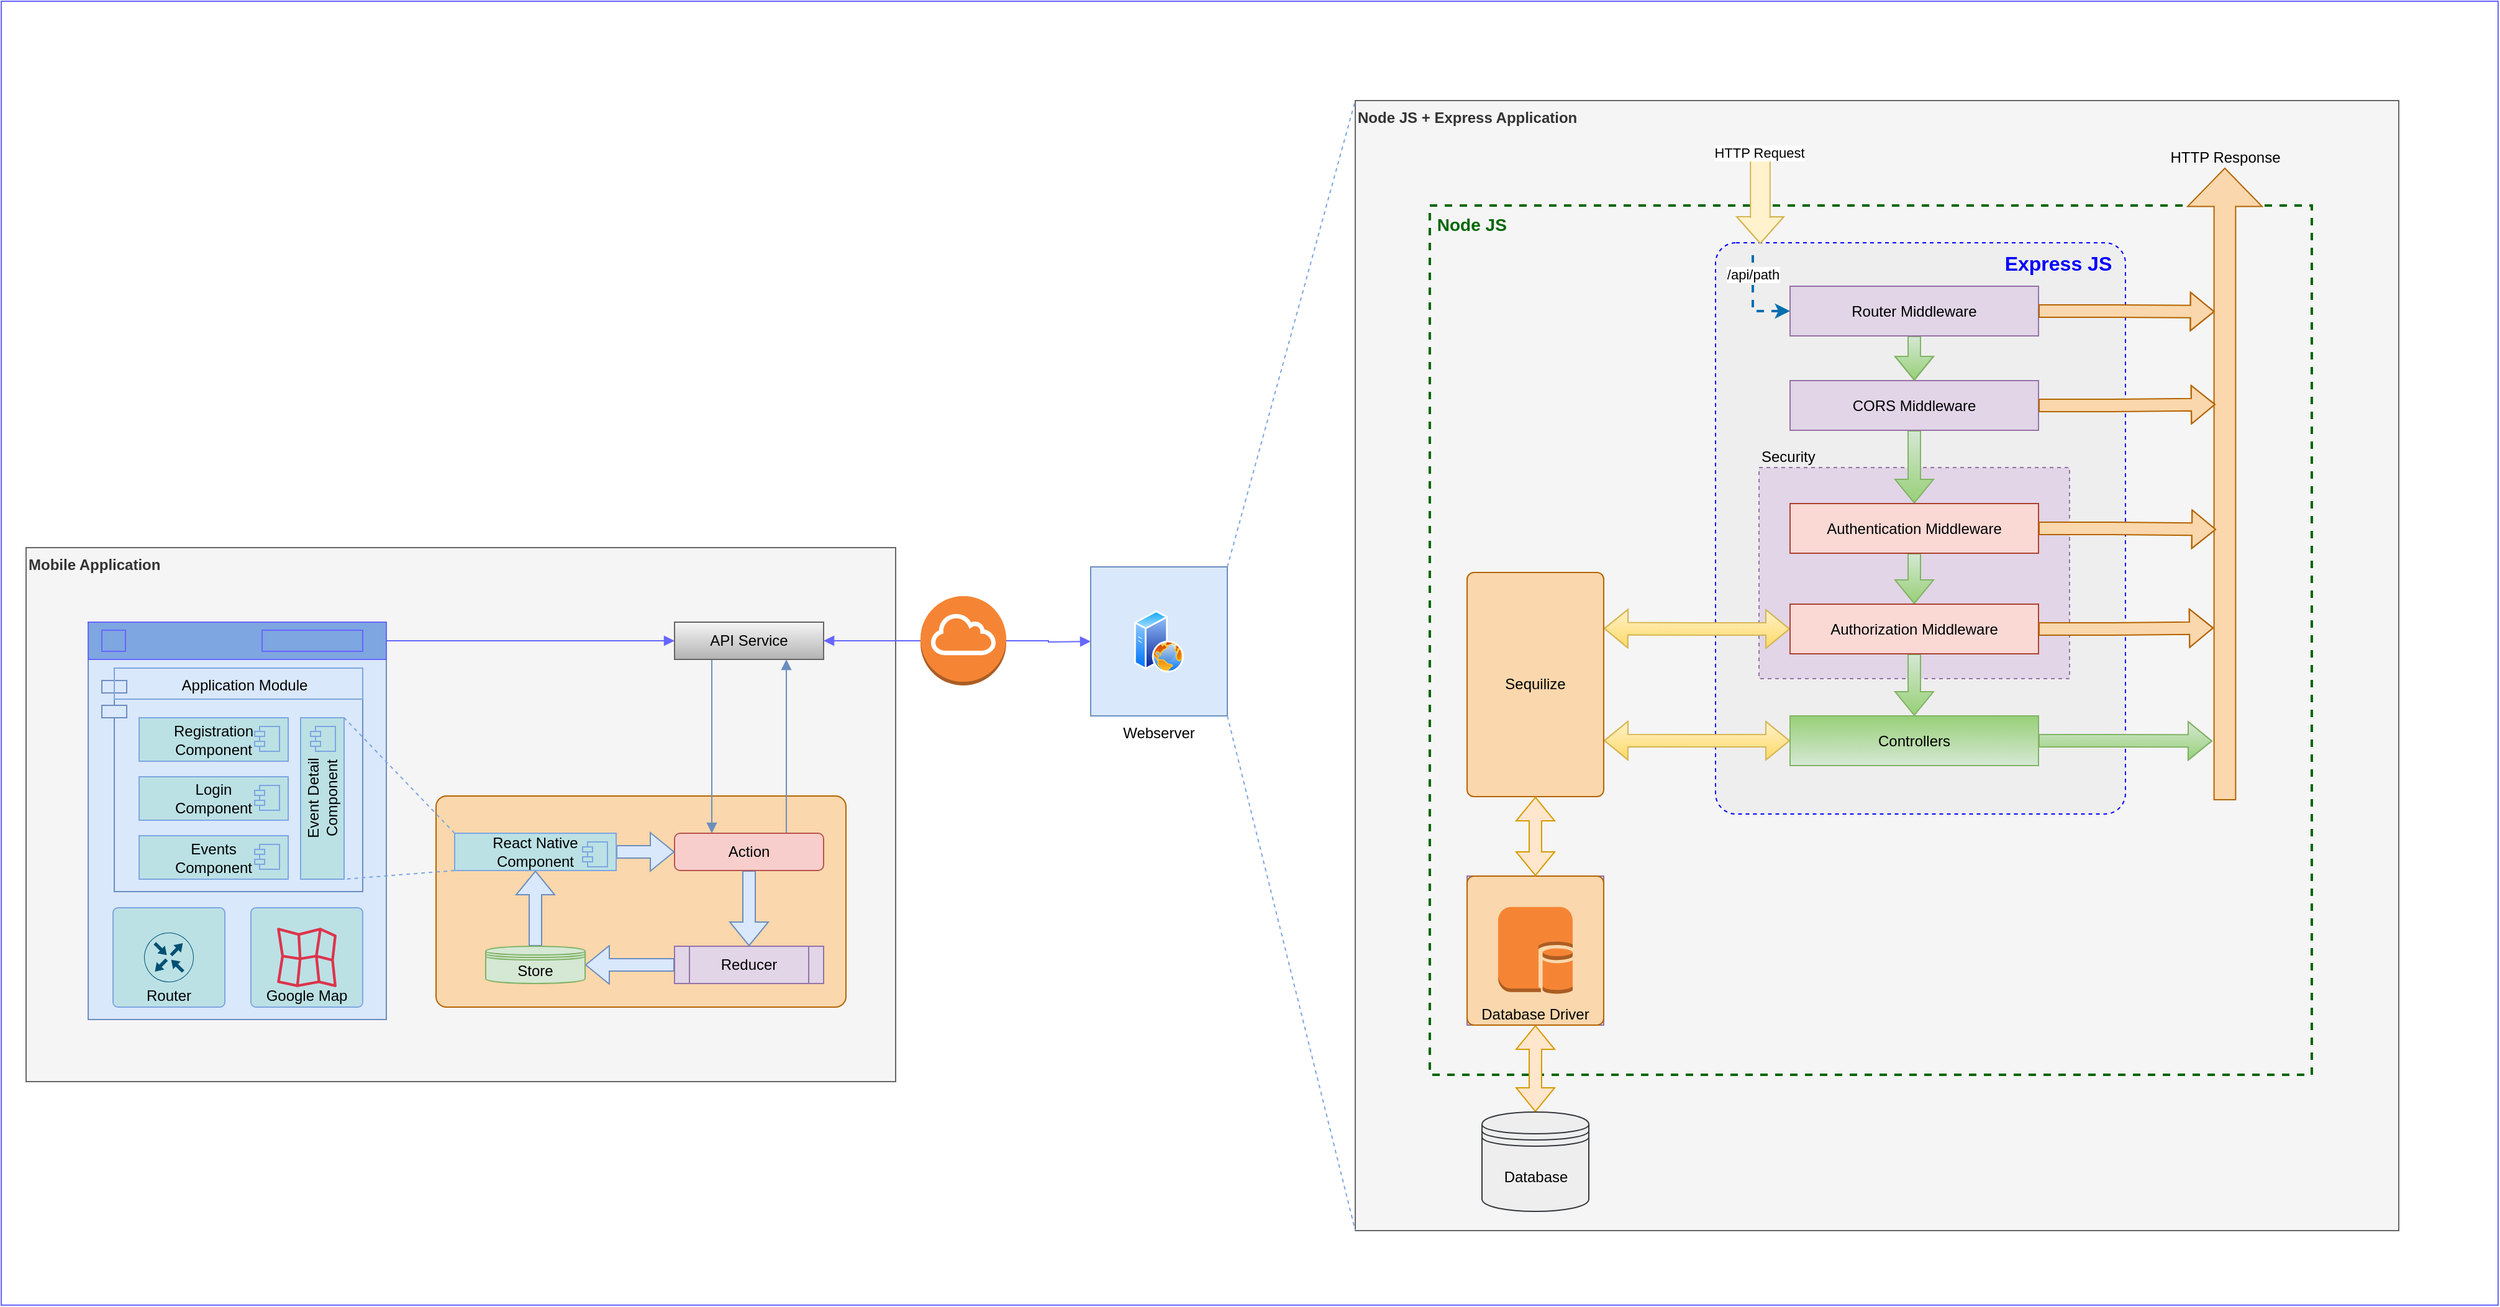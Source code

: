 <mxfile version="22.0.8" type="device">
  <diagram name="Page-1" id="8xlZJd8uyztZ-d_EXcuE">
    <mxGraphModel dx="3500" dy="1807" grid="1" gridSize="10" guides="1" tooltips="1" connect="1" arrows="1" fold="1" page="1" pageScale="1" pageWidth="827" pageHeight="1169" math="0" shadow="0">
      <root>
        <mxCell id="0" />
        <mxCell id="1" parent="0" />
        <mxCell id="scLiUEr0wlwhY-LounA5-209" value="" style="rounded=0;whiteSpace=wrap;html=1;fillColor=none;align=center;verticalAlign=middle;strokeColor=#6666FF;" parent="1" vertex="1">
          <mxGeometry x="270" y="40" width="2010" height="1050" as="geometry" />
        </mxCell>
        <mxCell id="scLiUEr0wlwhY-LounA5-206" value="Node JS + Express Application" style="rounded=0;whiteSpace=wrap;html=1;fillColor=#f5f5f5;strokeColor=#666666;align=left;verticalAlign=top;fontColor=#333333;fontStyle=1" parent="1" vertex="1">
          <mxGeometry x="1360" y="120" width="840" height="910" as="geometry" />
        </mxCell>
        <mxCell id="scLiUEr0wlwhY-LounA5-205" value="Mobile Application" style="rounded=0;whiteSpace=wrap;html=1;fillColor=#f5f5f5;strokeColor=#666666;verticalAlign=top;align=left;fontStyle=1;fontColor=#333333;" parent="1" vertex="1">
          <mxGeometry x="290" y="480" width="700" height="430" as="geometry" />
        </mxCell>
        <mxCell id="scLiUEr0wlwhY-LounA5-202" value="&amp;nbsp;Node JS" style="rounded=0;whiteSpace=wrap;html=1;fillColor=#f5f5f5;dashed=1;strokeWidth=2;strokeColor=#006600;gradientColor=none;align=left;verticalAlign=top;fontStyle=1;fontSize=14;fontColor=#006600;" parent="1" vertex="1">
          <mxGeometry x="1420" y="204.5" width="710" height="700" as="geometry" />
        </mxCell>
        <mxCell id="scLiUEr0wlwhY-LounA5-183" value="&lt;b&gt;&lt;font color=&quot;#0000ff&quot; style=&quot;font-size: 16px;&quot;&gt;Express JS&amp;nbsp;&amp;nbsp;&lt;/font&gt;&lt;/b&gt;" style="rounded=1;whiteSpace=wrap;html=1;dashed=1;arcSize=5;fillColor=#eeeeee;strokeColor=#0000FF;align=right;verticalAlign=top;fontColor=#006600;" parent="1" vertex="1">
          <mxGeometry x="1650" y="234.5" width="330" height="460" as="geometry" />
        </mxCell>
        <mxCell id="scLiUEr0wlwhY-LounA5-170" value="Security" style="rounded=0;whiteSpace=wrap;html=1;fillColor=#e1d5e7;dashed=1;align=left;verticalAlign=bottom;labelPosition=center;verticalLabelPosition=top;strokeColor=#9673a6;" parent="1" vertex="1">
          <mxGeometry x="1685" y="415.5" width="250" height="170" as="geometry" />
        </mxCell>
        <mxCell id="scLiUEr0wlwhY-LounA5-62" value="" style="rounded=0;whiteSpace=wrap;html=1;fillColor=#dae8fc;labelBackgroundColor=#D4E1F5;strokeColor=#6c8ebf;" parent="1" vertex="1">
          <mxGeometry x="340" y="540" width="240" height="320" as="geometry" />
        </mxCell>
        <mxCell id="scLiUEr0wlwhY-LounA5-24" value="Application Module" style="shape=module;align=left;spacingLeft=20;align=center;verticalAlign=top;whiteSpace=wrap;html=1;fillColor=#dae8fc;strokeColor=#6c8ebf;" parent="1" vertex="1">
          <mxGeometry x="351" y="577" width="210" height="180" as="geometry" />
        </mxCell>
        <mxCell id="scLiUEr0wlwhY-LounA5-25" value="Registration&lt;br&gt;Component" style="html=1;dropTarget=0;whiteSpace=wrap;fillColor=#bbe1e5;strokeColor=#7EA6E0;" parent="1" vertex="1">
          <mxGeometry x="381" y="617" width="120" height="35" as="geometry" />
        </mxCell>
        <mxCell id="scLiUEr0wlwhY-LounA5-26" value="" style="shape=module;jettyWidth=8;jettyHeight=4;fillColor=#BBE1E5;strokeColor=#7EA6E0;" parent="scLiUEr0wlwhY-LounA5-25" vertex="1">
          <mxGeometry x="1" width="20" height="20" relative="1" as="geometry">
            <mxPoint x="-27" y="7" as="offset" />
          </mxGeometry>
        </mxCell>
        <mxCell id="scLiUEr0wlwhY-LounA5-1" value="" style="rounded=1;whiteSpace=wrap;html=1;fillColor=#fad7ac;perimeterSpacing=0;shadow=0;glass=0;arcSize=5;imageWidth=24;strokeColor=#b46504;" parent="1" vertex="1">
          <mxGeometry x="620" y="680" width="330" height="170" as="geometry" />
        </mxCell>
        <mxCell id="scLiUEr0wlwhY-LounA5-57" value="Login &lt;br&gt;Component" style="html=1;dropTarget=0;whiteSpace=wrap;fillColor=#bbe1e5;strokeColor=#7EA6E0;" parent="1" vertex="1">
          <mxGeometry x="381" y="664.5" width="120" height="35" as="geometry" />
        </mxCell>
        <mxCell id="scLiUEr0wlwhY-LounA5-58" value="" style="shape=module;jettyWidth=8;jettyHeight=4;fillColor=#bbe1e5;strokeColor=#7EA6E0;" parent="scLiUEr0wlwhY-LounA5-57" vertex="1">
          <mxGeometry x="1" width="20" height="20" relative="1" as="geometry">
            <mxPoint x="-27" y="7" as="offset" />
          </mxGeometry>
        </mxCell>
        <mxCell id="scLiUEr0wlwhY-LounA5-47" value="Events&lt;br&gt;Component" style="html=1;dropTarget=0;whiteSpace=wrap;fillColor=#BBE1E5;strokeColor=#7EA6E0;" parent="1" vertex="1">
          <mxGeometry x="381" y="712" width="120" height="35" as="geometry" />
        </mxCell>
        <mxCell id="scLiUEr0wlwhY-LounA5-48" value="" style="shape=module;jettyWidth=8;jettyHeight=4;fillColor=#bbe1e5;strokeColor=#7EA6E0;" parent="scLiUEr0wlwhY-LounA5-47" vertex="1">
          <mxGeometry x="1" width="20" height="20" relative="1" as="geometry">
            <mxPoint x="-27" y="7" as="offset" />
          </mxGeometry>
        </mxCell>
        <mxCell id="scLiUEr0wlwhY-LounA5-55" value="Event Detail&lt;br&gt;Component" style="html=1;dropTarget=0;whiteSpace=wrap;direction=south;horizontal=0;fillColor=#bbe1e5;strokeColor=#7EA6E0;" parent="1" vertex="1">
          <mxGeometry x="511" y="617" width="35" height="130" as="geometry" />
        </mxCell>
        <mxCell id="scLiUEr0wlwhY-LounA5-56" value="" style="shape=module;jettyWidth=8;jettyHeight=4;fillColor=#BBE1E5;strokeColor=#7EA6E0;" parent="scLiUEr0wlwhY-LounA5-55" vertex="1">
          <mxGeometry x="1" width="20" height="20" relative="1" as="geometry">
            <mxPoint x="-27" y="7" as="offset" />
          </mxGeometry>
        </mxCell>
        <mxCell id="scLiUEr0wlwhY-LounA5-4" style="edgeStyle=orthogonalEdgeStyle;rounded=0;orthogonalLoop=1;jettySize=auto;html=1;exitX=0.25;exitY=1;exitDx=0;exitDy=0;entryX=0.25;entryY=0;entryDx=0;entryDy=0;fillColor=#dae8fc;strokeColor=#6c8ebf;endArrow=block;endFill=1;" parent="1" source="scLiUEr0wlwhY-LounA5-5" target="scLiUEr0wlwhY-LounA5-10" edge="1">
          <mxGeometry relative="1" as="geometry" />
        </mxCell>
        <mxCell id="scLiUEr0wlwhY-LounA5-84" style="edgeStyle=orthogonalEdgeStyle;rounded=0;orthogonalLoop=1;jettySize=auto;html=1;endArrow=block;endFill=1;strokeColor=#6666FF;" parent="1" source="scLiUEr0wlwhY-LounA5-59" target="scLiUEr0wlwhY-LounA5-5" edge="1">
          <mxGeometry relative="1" as="geometry" />
        </mxCell>
        <mxCell id="scLiUEr0wlwhY-LounA5-59" value="" style="rounded=0;whiteSpace=wrap;html=1;fillColor=#7EA6E0;strokeColor=#6666FF;" parent="1" vertex="1">
          <mxGeometry x="340" y="540" width="240" height="30" as="geometry" />
        </mxCell>
        <mxCell id="scLiUEr0wlwhY-LounA5-5" value="API Service" style="rounded=0;whiteSpace=wrap;html=1;fillColor=#f5f5f5;gradientColor=#b3b3b3;strokeColor=#666666;" parent="1" vertex="1">
          <mxGeometry x="812" y="540" width="120" height="30" as="geometry" />
        </mxCell>
        <mxCell id="scLiUEr0wlwhY-LounA5-6" value="" style="edgeStyle=orthogonalEdgeStyle;orthogonalLoop=1;jettySize=auto;html=1;curved=1;shape=flexArrow;strokeColor=#6c8ebf;fillColor=#dae8fc;" parent="1" source="scLiUEr0wlwhY-LounA5-7" target="scLiUEr0wlwhY-LounA5-12" edge="1">
          <mxGeometry relative="1" as="geometry" />
        </mxCell>
        <mxCell id="scLiUEr0wlwhY-LounA5-7" value="Reducer" style="shape=process;whiteSpace=wrap;html=1;backgroundOutline=1;fillColor=#e1d5e7;strokeColor=#9673a6;" parent="1" vertex="1">
          <mxGeometry x="812" y="801" width="120" height="30" as="geometry" />
        </mxCell>
        <mxCell id="scLiUEr0wlwhY-LounA5-8" value="" style="edgeStyle=orthogonalEdgeStyle;rounded=0;orthogonalLoop=1;jettySize=auto;html=1;shape=flexArrow;strokeColor=#6c8ebf;fillColor=#dae8fc;" parent="1" source="scLiUEr0wlwhY-LounA5-10" target="scLiUEr0wlwhY-LounA5-7" edge="1">
          <mxGeometry relative="1" as="geometry" />
        </mxCell>
        <mxCell id="scLiUEr0wlwhY-LounA5-9" style="edgeStyle=orthogonalEdgeStyle;rounded=0;orthogonalLoop=1;jettySize=auto;html=1;exitX=0.75;exitY=0;exitDx=0;exitDy=0;entryX=0.75;entryY=1;entryDx=0;entryDy=0;fillColor=#dae8fc;strokeColor=#6c8ebf;endArrow=block;endFill=1;" parent="1" source="scLiUEr0wlwhY-LounA5-10" target="scLiUEr0wlwhY-LounA5-5" edge="1">
          <mxGeometry relative="1" as="geometry" />
        </mxCell>
        <mxCell id="scLiUEr0wlwhY-LounA5-10" value="Action" style="rounded=1;whiteSpace=wrap;html=1;fillColor=#f8cecc;strokeColor=#b85450;" parent="1" vertex="1">
          <mxGeometry x="812" y="710" width="120" height="30" as="geometry" />
        </mxCell>
        <mxCell id="scLiUEr0wlwhY-LounA5-11" value="" style="edgeStyle=orthogonalEdgeStyle;rounded=0;orthogonalLoop=1;jettySize=auto;html=1;shape=flexArrow;strokeColor=#6c8ebf;fillColor=#dae8fc;" parent="1" source="scLiUEr0wlwhY-LounA5-12" target="scLiUEr0wlwhY-LounA5-14" edge="1">
          <mxGeometry relative="1" as="geometry" />
        </mxCell>
        <mxCell id="scLiUEr0wlwhY-LounA5-12" value="Store" style="shape=datastore;whiteSpace=wrap;html=1;fillColor=#d5e8d4;strokeColor=#82b366;" parent="1" vertex="1">
          <mxGeometry x="660" y="801" width="80" height="30" as="geometry" />
        </mxCell>
        <mxCell id="scLiUEr0wlwhY-LounA5-13" value="" style="edgeStyle=orthogonalEdgeStyle;rounded=0;orthogonalLoop=1;jettySize=auto;html=1;shape=flexArrow;strokeColor=#6c8ebf;fillColor=#dae8fc;" parent="1" source="scLiUEr0wlwhY-LounA5-14" target="scLiUEr0wlwhY-LounA5-10" edge="1">
          <mxGeometry relative="1" as="geometry" />
        </mxCell>
        <mxCell id="scLiUEr0wlwhY-LounA5-61" style="rounded=0;orthogonalLoop=1;jettySize=auto;html=1;exitX=0;exitY=1;exitDx=0;exitDy=0;entryX=1;entryY=0;entryDx=0;entryDy=0;endArrow=none;endFill=0;strokeColor=#7EA6E0;dashed=1;" parent="1" source="scLiUEr0wlwhY-LounA5-14" target="scLiUEr0wlwhY-LounA5-55" edge="1">
          <mxGeometry relative="1" as="geometry" />
        </mxCell>
        <mxCell id="scLiUEr0wlwhY-LounA5-14" value="React Native Component" style="html=1;dropTarget=0;whiteSpace=wrap;fillColor=#BBE1E5;strokeColor=#7EA6E0;" parent="1" vertex="1">
          <mxGeometry x="635" y="710" width="130" height="30" as="geometry" />
        </mxCell>
        <mxCell id="scLiUEr0wlwhY-LounA5-15" value="" style="shape=module;jettyWidth=8;jettyHeight=4;fillColor=#BBE1E5;strokeColor=#7EA6E0;" parent="scLiUEr0wlwhY-LounA5-14" vertex="1">
          <mxGeometry x="1" width="20" height="20" relative="1" as="geometry">
            <mxPoint x="-27" y="7" as="offset" />
          </mxGeometry>
        </mxCell>
        <mxCell id="scLiUEr0wlwhY-LounA5-60" style="rounded=0;orthogonalLoop=1;jettySize=auto;html=1;exitX=0;exitY=0;exitDx=0;exitDy=0;entryX=0;entryY=0;entryDx=0;entryDy=0;endArrow=none;endFill=0;strokeColor=#7EA6E0;dashed=1;" parent="1" source="scLiUEr0wlwhY-LounA5-14" target="scLiUEr0wlwhY-LounA5-55" edge="1">
          <mxGeometry relative="1" as="geometry" />
        </mxCell>
        <mxCell id="scLiUEr0wlwhY-LounA5-68" value="" style="rounded=0;whiteSpace=wrap;html=1;fillColor=none;strokeColor=#6666FF;" parent="1" vertex="1">
          <mxGeometry x="351" y="546.5" width="19" height="17" as="geometry" />
        </mxCell>
        <mxCell id="scLiUEr0wlwhY-LounA5-69" value="" style="rounded=0;whiteSpace=wrap;html=1;strokeColor=#6666FF;fillColor=none;" parent="1" vertex="1">
          <mxGeometry x="480" y="546.5" width="81" height="17" as="geometry" />
        </mxCell>
        <mxCell id="scLiUEr0wlwhY-LounA5-81" value="" style="group;fillColor=none;strokeColor=none;" parent="1" vertex="1" connectable="0">
          <mxGeometry x="471" y="770" width="90" height="80" as="geometry" />
        </mxCell>
        <mxCell id="scLiUEr0wlwhY-LounA5-79" value="Google Map" style="rounded=1;whiteSpace=wrap;html=1;arcSize=5;verticalAlign=bottom;fillColor=#BBE1E5;strokeColor=#7EA6E0;" parent="scLiUEr0wlwhY-LounA5-81" vertex="1">
          <mxGeometry width="90" height="80" as="geometry" />
        </mxCell>
        <mxCell id="scLiUEr0wlwhY-LounA5-78" value="" style="sketch=0;outlineConnect=0;fontColor=#232F3E;gradientColor=none;fillColor=#DD344C;strokeColor=none;dashed=0;verticalLabelPosition=bottom;verticalAlign=top;align=center;html=1;fontSize=12;fontStyle=0;aspect=fixed;shape=mxgraph.aws4.location_service_map;" parent="scLiUEr0wlwhY-LounA5-81" vertex="1">
          <mxGeometry x="21" y="16" width="48" height="48" as="geometry" />
        </mxCell>
        <mxCell id="scLiUEr0wlwhY-LounA5-82" value="" style="rounded=0;whiteSpace=wrap;html=1;fillColor=none;strokeColor=#7EA6E0;" parent="1" vertex="1">
          <mxGeometry x="361" y="577" width="200" height="25" as="geometry" />
        </mxCell>
        <mxCell id="scLiUEr0wlwhY-LounA5-80" value="" style="group;fillColor=none;strokeColor=none;" parent="1" vertex="1" connectable="0">
          <mxGeometry x="360" y="770" width="90" height="80" as="geometry" />
        </mxCell>
        <mxCell id="scLiUEr0wlwhY-LounA5-63" value="Router" style="rounded=1;whiteSpace=wrap;html=1;arcSize=5;verticalAlign=bottom;fillColor=#BBE1E5;strokeColor=#7EA6E0;" parent="scLiUEr0wlwhY-LounA5-80" vertex="1">
          <mxGeometry width="90" height="80" as="geometry" />
        </mxCell>
        <mxCell id="scLiUEr0wlwhY-LounA5-71" value="" style="sketch=0;points=[[0.5,0,0],[1,0.5,0],[0.5,1,0],[0,0.5,0],[0.145,0.145,0],[0.856,0.145,0],[0.855,0.856,0],[0.145,0.855,0]];verticalLabelPosition=bottom;html=1;verticalAlign=top;aspect=fixed;align=center;pointerEvents=1;shape=mxgraph.cisco19.rect;prIcon=router;fillColor=none;strokeColor=#005073;" parent="scLiUEr0wlwhY-LounA5-80" vertex="1">
          <mxGeometry x="25" y="20" width="40" height="40" as="geometry" />
        </mxCell>
        <mxCell id="scLiUEr0wlwhY-LounA5-86" value="Webserver" style="group;strokeColor=#6c8ebf;fillColor=#dae8fc;verticalAlign=top;labelPosition=center;verticalLabelPosition=bottom;align=center;container=0;" parent="1" vertex="1" connectable="0">
          <mxGeometry x="1147" y="495.5" width="110" height="120" as="geometry" />
        </mxCell>
        <mxCell id="scLiUEr0wlwhY-LounA5-173" style="edgeStyle=orthogonalEdgeStyle;rounded=0;orthogonalLoop=1;jettySize=auto;html=1;shape=flexArrow;startArrow=block;fillColor=#ffe6cc;strokeColor=#d79b00;" parent="1" source="scLiUEr0wlwhY-LounA5-94" target="scLiUEr0wlwhY-LounA5-99" edge="1">
          <mxGeometry relative="1" as="geometry" />
        </mxCell>
        <mxCell id="scLiUEr0wlwhY-LounA5-94" value="Database" style="shape=datastore;html=1;labelPosition=center;verticalLabelPosition=middle;align=center;verticalAlign=middle;fillColor=#eeeeee;strokeColor=#36393d;horizontal=1;" parent="1" vertex="1">
          <mxGeometry x="1462" y="934.5" width="86" height="80" as="geometry" />
        </mxCell>
        <mxCell id="scLiUEr0wlwhY-LounA5-204" style="edgeStyle=orthogonalEdgeStyle;rounded=0;orthogonalLoop=1;jettySize=auto;html=1;entryX=0;entryY=0.5;entryDx=0;entryDy=0;endArrow=block;endFill=1;startArrow=none;startFill=0;fillColor=#cce5ff;strokeColor=#6666FF;" parent="1" source="scLiUEr0wlwhY-LounA5-95" edge="1">
          <mxGeometry relative="1" as="geometry">
            <mxPoint x="1147" y="555.5" as="targetPoint" />
          </mxGeometry>
        </mxCell>
        <mxCell id="scLiUEr0wlwhY-LounA5-95" value="" style="outlineConnect=0;dashed=0;verticalLabelPosition=bottom;verticalAlign=top;align=center;html=1;shape=mxgraph.aws3.internet_gateway;fillColor=#F58534;gradientColor=none;" parent="1" vertex="1">
          <mxGeometry x="1010" y="519" width="69" height="72" as="geometry" />
        </mxCell>
        <mxCell id="scLiUEr0wlwhY-LounA5-153" value="" style="group;fillColor=#e1d5e7;strokeColor=#9673a6;" parent="1" vertex="1" connectable="0">
          <mxGeometry x="1450" y="744.5" width="110" height="120" as="geometry" />
        </mxCell>
        <mxCell id="scLiUEr0wlwhY-LounA5-99" value="Database Driver" style="rounded=1;whiteSpace=wrap;html=1;arcSize=5;verticalAlign=bottom;fillColor=#fad7ac;strokeColor=#b46504;" parent="scLiUEr0wlwhY-LounA5-153" vertex="1">
          <mxGeometry width="110" height="120" as="geometry" />
        </mxCell>
        <mxCell id="scLiUEr0wlwhY-LounA5-101" value="" style="outlineConnect=0;dashed=0;verticalLabelPosition=bottom;verticalAlign=top;align=center;html=1;shape=mxgraph.aws3.db_on_instance;fillColor=#F58534;gradientColor=none;" parent="scLiUEr0wlwhY-LounA5-153" vertex="1">
          <mxGeometry x="25" y="24.818" width="60" height="70.364" as="geometry" />
        </mxCell>
        <mxCell id="scLiUEr0wlwhY-LounA5-181" style="edgeStyle=orthogonalEdgeStyle;rounded=0;orthogonalLoop=1;jettySize=auto;html=1;entryX=1;entryY=0.75;entryDx=0;entryDy=0;shape=flexArrow;fillColor=#fff2cc;strokeColor=#d6b656;startArrow=block;gradientColor=#ffd966;" parent="1" source="scLiUEr0wlwhY-LounA5-161" target="scLiUEr0wlwhY-LounA5-174" edge="1">
          <mxGeometry relative="1" as="geometry" />
        </mxCell>
        <mxCell id="scLiUEr0wlwhY-LounA5-161" value="Controllers" style="html=1;whiteSpace=wrap;horizontal=1;flipV=0;flipH=1;direction=west;fillColor=#d5e8d4;strokeColor=#82b366;gradientColor=#97d077;" parent="1" vertex="1">
          <mxGeometry x="1710" y="615.5" width="200" height="40" as="geometry" />
        </mxCell>
        <mxCell id="scLiUEr0wlwhY-LounA5-167" style="edgeStyle=orthogonalEdgeStyle;rounded=0;orthogonalLoop=1;jettySize=auto;html=1;entryX=0.5;entryY=1;entryDx=0;entryDy=0;shape=flexArrow;fillColor=#d5e8d4;strokeColor=#82b366;gradientColor=#97d077;" parent="1" source="scLiUEr0wlwhY-LounA5-162" target="scLiUEr0wlwhY-LounA5-164" edge="1">
          <mxGeometry relative="1" as="geometry" />
        </mxCell>
        <mxCell id="scLiUEr0wlwhY-LounA5-162" value="CORS Middleware" style="html=1;whiteSpace=wrap;horizontal=1;flipV=0;flipH=1;direction=west;fillColor=#e1d5e7;strokeColor=#9673a6;" parent="1" vertex="1">
          <mxGeometry x="1710" y="345.5" width="200" height="40" as="geometry" />
        </mxCell>
        <mxCell id="scLiUEr0wlwhY-LounA5-166" value="" style="edgeStyle=orthogonalEdgeStyle;rounded=0;orthogonalLoop=1;jettySize=auto;html=1;shape=flexArrow;fillColor=#d5e8d4;strokeColor=#82b366;gradientColor=#97d077;" parent="1" source="scLiUEr0wlwhY-LounA5-163" target="scLiUEr0wlwhY-LounA5-162" edge="1">
          <mxGeometry relative="1" as="geometry" />
        </mxCell>
        <mxCell id="scLiUEr0wlwhY-LounA5-163" value="Router Middleware" style="html=1;whiteSpace=wrap;horizontal=1;flipV=1;flipH=1;direction=west;fillColor=#e1d5e7;strokeColor=#9673a6;" parent="1" vertex="1">
          <mxGeometry x="1710" y="269.5" width="200" height="40" as="geometry" />
        </mxCell>
        <mxCell id="scLiUEr0wlwhY-LounA5-168" style="edgeStyle=orthogonalEdgeStyle;rounded=0;orthogonalLoop=1;jettySize=auto;html=1;entryX=0.5;entryY=1;entryDx=0;entryDy=0;shape=flexArrow;fillColor=#d5e8d4;strokeColor=#82b366;gradientColor=#97d077;" parent="1" source="scLiUEr0wlwhY-LounA5-164" target="scLiUEr0wlwhY-LounA5-165" edge="1">
          <mxGeometry relative="1" as="geometry" />
        </mxCell>
        <mxCell id="scLiUEr0wlwhY-LounA5-164" value="Authentication Middleware" style="html=1;whiteSpace=wrap;horizontal=1;flipV=0;flipH=1;direction=west;fillColor=#fad9d5;strokeColor=#ae4132;" parent="1" vertex="1">
          <mxGeometry x="1710" y="444.5" width="200" height="40" as="geometry" />
        </mxCell>
        <mxCell id="scLiUEr0wlwhY-LounA5-169" style="edgeStyle=orthogonalEdgeStyle;rounded=0;orthogonalLoop=1;jettySize=auto;html=1;entryX=0.5;entryY=1;entryDx=0;entryDy=0;shape=flexArrow;fillColor=#d5e8d4;strokeColor=#82b366;gradientColor=#97d077;" parent="1" source="scLiUEr0wlwhY-LounA5-165" target="scLiUEr0wlwhY-LounA5-161" edge="1">
          <mxGeometry relative="1" as="geometry" />
        </mxCell>
        <mxCell id="scLiUEr0wlwhY-LounA5-180" style="edgeStyle=orthogonalEdgeStyle;rounded=0;orthogonalLoop=1;jettySize=auto;html=1;entryX=1;entryY=0.25;entryDx=0;entryDy=0;shape=flexArrow;fillColor=#fff2cc;strokeColor=#d6b656;startArrow=block;gradientColor=#ffd966;" parent="1" source="scLiUEr0wlwhY-LounA5-165" target="scLiUEr0wlwhY-LounA5-174" edge="1">
          <mxGeometry relative="1" as="geometry" />
        </mxCell>
        <mxCell id="scLiUEr0wlwhY-LounA5-165" value="Authorization Middleware" style="html=1;whiteSpace=wrap;horizontal=1;flipV=0;flipH=1;direction=west;fillColor=#fad9d5;strokeColor=#ae4132;" parent="1" vertex="1">
          <mxGeometry x="1710" y="525.5" width="200" height="40" as="geometry" />
        </mxCell>
        <mxCell id="scLiUEr0wlwhY-LounA5-174" value="Sequilize" style="rounded=1;whiteSpace=wrap;html=1;arcSize=5;verticalAlign=middle;fillColor=#fad7ac;strokeColor=#b46504;" parent="1" vertex="1">
          <mxGeometry x="1450" y="500.01" width="110" height="180.49" as="geometry" />
        </mxCell>
        <mxCell id="scLiUEr0wlwhY-LounA5-175" value="" style="edgeStyle=orthogonalEdgeStyle;rounded=0;orthogonalLoop=1;jettySize=auto;html=1;shape=flexArrow;startArrow=block;fillColor=#ffe6cc;strokeColor=#d79b00;" parent="1" source="scLiUEr0wlwhY-LounA5-99" target="scLiUEr0wlwhY-LounA5-174" edge="1">
          <mxGeometry relative="1" as="geometry" />
        </mxCell>
        <mxCell id="scLiUEr0wlwhY-LounA5-184" value="" style="endArrow=classic;html=1;rounded=0;entryX=1;entryY=0.5;entryDx=0;entryDy=0;edgeStyle=orthogonalEdgeStyle;dashed=1;strokeWidth=2;fillColor=#1ba1e2;strokeColor=#006EAF;" parent="1" target="scLiUEr0wlwhY-LounA5-163" edge="1">
          <mxGeometry width="50" height="50" relative="1" as="geometry">
            <mxPoint x="1680" y="244.5" as="sourcePoint" />
            <mxPoint x="1610" y="384.5" as="targetPoint" />
            <Array as="points">
              <mxPoint x="1680" y="289.5" />
            </Array>
          </mxGeometry>
        </mxCell>
        <mxCell id="scLiUEr0wlwhY-LounA5-185" value="/api/path" style="edgeLabel;html=1;align=center;verticalAlign=middle;resizable=0;points=[];labelBorderColor=none;labelBackgroundColor=default;" parent="scLiUEr0wlwhY-LounA5-184" vertex="1" connectable="0">
          <mxGeometry x="-0.885" relative="1" as="geometry">
            <mxPoint y="11" as="offset" />
          </mxGeometry>
        </mxCell>
        <mxCell id="scLiUEr0wlwhY-LounA5-190" style="edgeStyle=orthogonalEdgeStyle;rounded=0;orthogonalLoop=1;jettySize=auto;html=1;entryX=0.109;entryY=0.002;entryDx=0;entryDy=0;entryPerimeter=0;shape=flexArrow;endWidth=21.212;endSize=6.794;width=15.758;fillColor=#fff2cc;strokeColor=#d6b656;" parent="1" target="scLiUEr0wlwhY-LounA5-183" edge="1">
          <mxGeometry relative="1" as="geometry">
            <mxPoint x="1686" y="164.5" as="sourcePoint" />
            <Array as="points">
              <mxPoint x="1686" y="214.5" />
              <mxPoint x="1686" y="214.5" />
            </Array>
          </mxGeometry>
        </mxCell>
        <mxCell id="scLiUEr0wlwhY-LounA5-191" value="HTTP Request" style="edgeLabel;html=1;align=center;verticalAlign=middle;resizable=0;points=[];" parent="scLiUEr0wlwhY-LounA5-190" vertex="1" connectable="0">
          <mxGeometry x="-0.668" y="-2" relative="1" as="geometry">
            <mxPoint x="1" y="-15" as="offset" />
          </mxGeometry>
        </mxCell>
        <mxCell id="scLiUEr0wlwhY-LounA5-195" value="HTTP Response" style="html=1;shadow=0;dashed=0;align=center;verticalAlign=bottom;shape=mxgraph.arrows2.arrow;dy=0.71;dx=30.73;flipH=1;notch=0;direction=north;fillColor=#fad7ac;strokeColor=#b46504;labelPosition=center;verticalLabelPosition=top;" parent="1" vertex="1">
          <mxGeometry x="2030" y="174.5" width="60" height="508.49" as="geometry" />
        </mxCell>
        <mxCell id="scLiUEr0wlwhY-LounA5-196" style="edgeStyle=orthogonalEdgeStyle;rounded=0;orthogonalLoop=1;jettySize=auto;html=1;entryX=0.428;entryY=0.617;entryDx=0;entryDy=0;entryPerimeter=0;shape=flexArrow;fillColor=#fad7ac;strokeColor=#b46504;" parent="1" source="scLiUEr0wlwhY-LounA5-164" target="scLiUEr0wlwhY-LounA5-195" edge="1">
          <mxGeometry relative="1" as="geometry" />
        </mxCell>
        <mxCell id="scLiUEr0wlwhY-LounA5-197" style="edgeStyle=orthogonalEdgeStyle;rounded=0;orthogonalLoop=1;jettySize=auto;html=1;entryX=0.272;entryY=0.65;entryDx=0;entryDy=0;entryPerimeter=0;shape=flexArrow;fillColor=#fad7ac;strokeColor=#b46504;" parent="1" source="scLiUEr0wlwhY-LounA5-165" target="scLiUEr0wlwhY-LounA5-195" edge="1">
          <mxGeometry relative="1" as="geometry" />
        </mxCell>
        <mxCell id="scLiUEr0wlwhY-LounA5-198" style="edgeStyle=orthogonalEdgeStyle;rounded=0;orthogonalLoop=1;jettySize=auto;html=1;entryX=0.093;entryY=0.667;entryDx=0;entryDy=0;entryPerimeter=0;shape=flexArrow;fillColor=#d5e8d4;strokeColor=#82b366;gradientColor=#97d077;" parent="1" source="scLiUEr0wlwhY-LounA5-161" target="scLiUEr0wlwhY-LounA5-195" edge="1">
          <mxGeometry relative="1" as="geometry" />
        </mxCell>
        <mxCell id="scLiUEr0wlwhY-LounA5-199" style="edgeStyle=orthogonalEdgeStyle;rounded=0;orthogonalLoop=1;jettySize=auto;html=1;entryX=0.626;entryY=0.625;entryDx=0;entryDy=0;entryPerimeter=0;shape=flexArrow;fillColor=#fad7ac;strokeColor=#b46504;" parent="1" source="scLiUEr0wlwhY-LounA5-162" target="scLiUEr0wlwhY-LounA5-195" edge="1">
          <mxGeometry relative="1" as="geometry" />
        </mxCell>
        <mxCell id="scLiUEr0wlwhY-LounA5-200" style="edgeStyle=orthogonalEdgeStyle;rounded=0;orthogonalLoop=1;jettySize=auto;html=1;entryX=0.773;entryY=0.637;entryDx=0;entryDy=0;entryPerimeter=0;fillColor=#fad7ac;strokeColor=#b46504;shape=flexArrow;" parent="1" source="scLiUEr0wlwhY-LounA5-163" target="scLiUEr0wlwhY-LounA5-195" edge="1">
          <mxGeometry relative="1" as="geometry" />
        </mxCell>
        <mxCell id="scLiUEr0wlwhY-LounA5-203" style="edgeStyle=orthogonalEdgeStyle;rounded=0;orthogonalLoop=1;jettySize=auto;html=1;entryX=0;entryY=0.5;entryDx=0;entryDy=0;entryPerimeter=0;endArrow=none;endFill=0;startArrow=block;startFill=1;fillColor=#cce5ff;strokeColor=#6666FF;" parent="1" source="scLiUEr0wlwhY-LounA5-5" target="scLiUEr0wlwhY-LounA5-95" edge="1">
          <mxGeometry relative="1" as="geometry" />
        </mxCell>
        <mxCell id="scLiUEr0wlwhY-LounA5-207" style="rounded=0;orthogonalLoop=1;jettySize=auto;html=1;exitX=1;exitY=0;exitDx=0;exitDy=0;entryX=0;entryY=0;entryDx=0;entryDy=0;dashed=1;strokeColor=#7EA6E0;endArrow=none;endFill=0;" parent="1" target="scLiUEr0wlwhY-LounA5-206" edge="1">
          <mxGeometry relative="1" as="geometry">
            <mxPoint x="1257" y="495.5" as="sourcePoint" />
          </mxGeometry>
        </mxCell>
        <mxCell id="scLiUEr0wlwhY-LounA5-208" style="rounded=0;orthogonalLoop=1;jettySize=auto;html=1;exitX=1;exitY=1;exitDx=0;exitDy=0;entryX=0;entryY=1;entryDx=0;entryDy=0;strokeColor=#7EA6E0;dashed=1;endArrow=none;endFill=0;" parent="1" target="scLiUEr0wlwhY-LounA5-206" edge="1">
          <mxGeometry relative="1" as="geometry">
            <mxPoint x="1257" y="615.5" as="sourcePoint" />
          </mxGeometry>
        </mxCell>
        <mxCell id="scLiUEr0wlwhY-LounA5-3" value="" style="image;aspect=fixed;perimeter=ellipsePerimeter;html=1;align=center;shadow=0;dashed=0;spacingTop=3;image=img/lib/active_directory/web_server.svg;" parent="1" vertex="1">
          <mxGeometry x="1182" y="530.5" width="40" height="50" as="geometry" />
        </mxCell>
      </root>
    </mxGraphModel>
  </diagram>
</mxfile>
